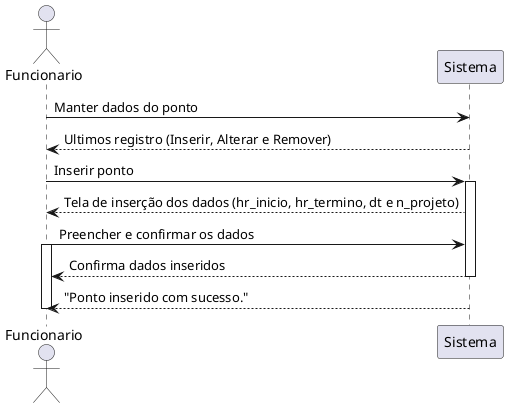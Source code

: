 @startuml dss01
actor Funcionario
participant Sistema

Funcionario -> Sistema: Manter dados do ponto
Funcionario <-- Sistema: Ultimos registro (Inserir, Alterar e Remover)
Funcionario -> Sistema: Inserir ponto
activate Sistema
Funcionario <-- Sistema: Tela de inserção dos dados (hr_inicio, hr_termino, dt e n_projeto)
Funcionario -> Sistema: Preencher e confirmar os dados
activate Funcionario
Funcionario <-- Sistema: Confirma dados inseridos
deactivate Sistema
Funcionario <-- Sistema : "Ponto inserido com sucesso."
deactivate Funcionario
